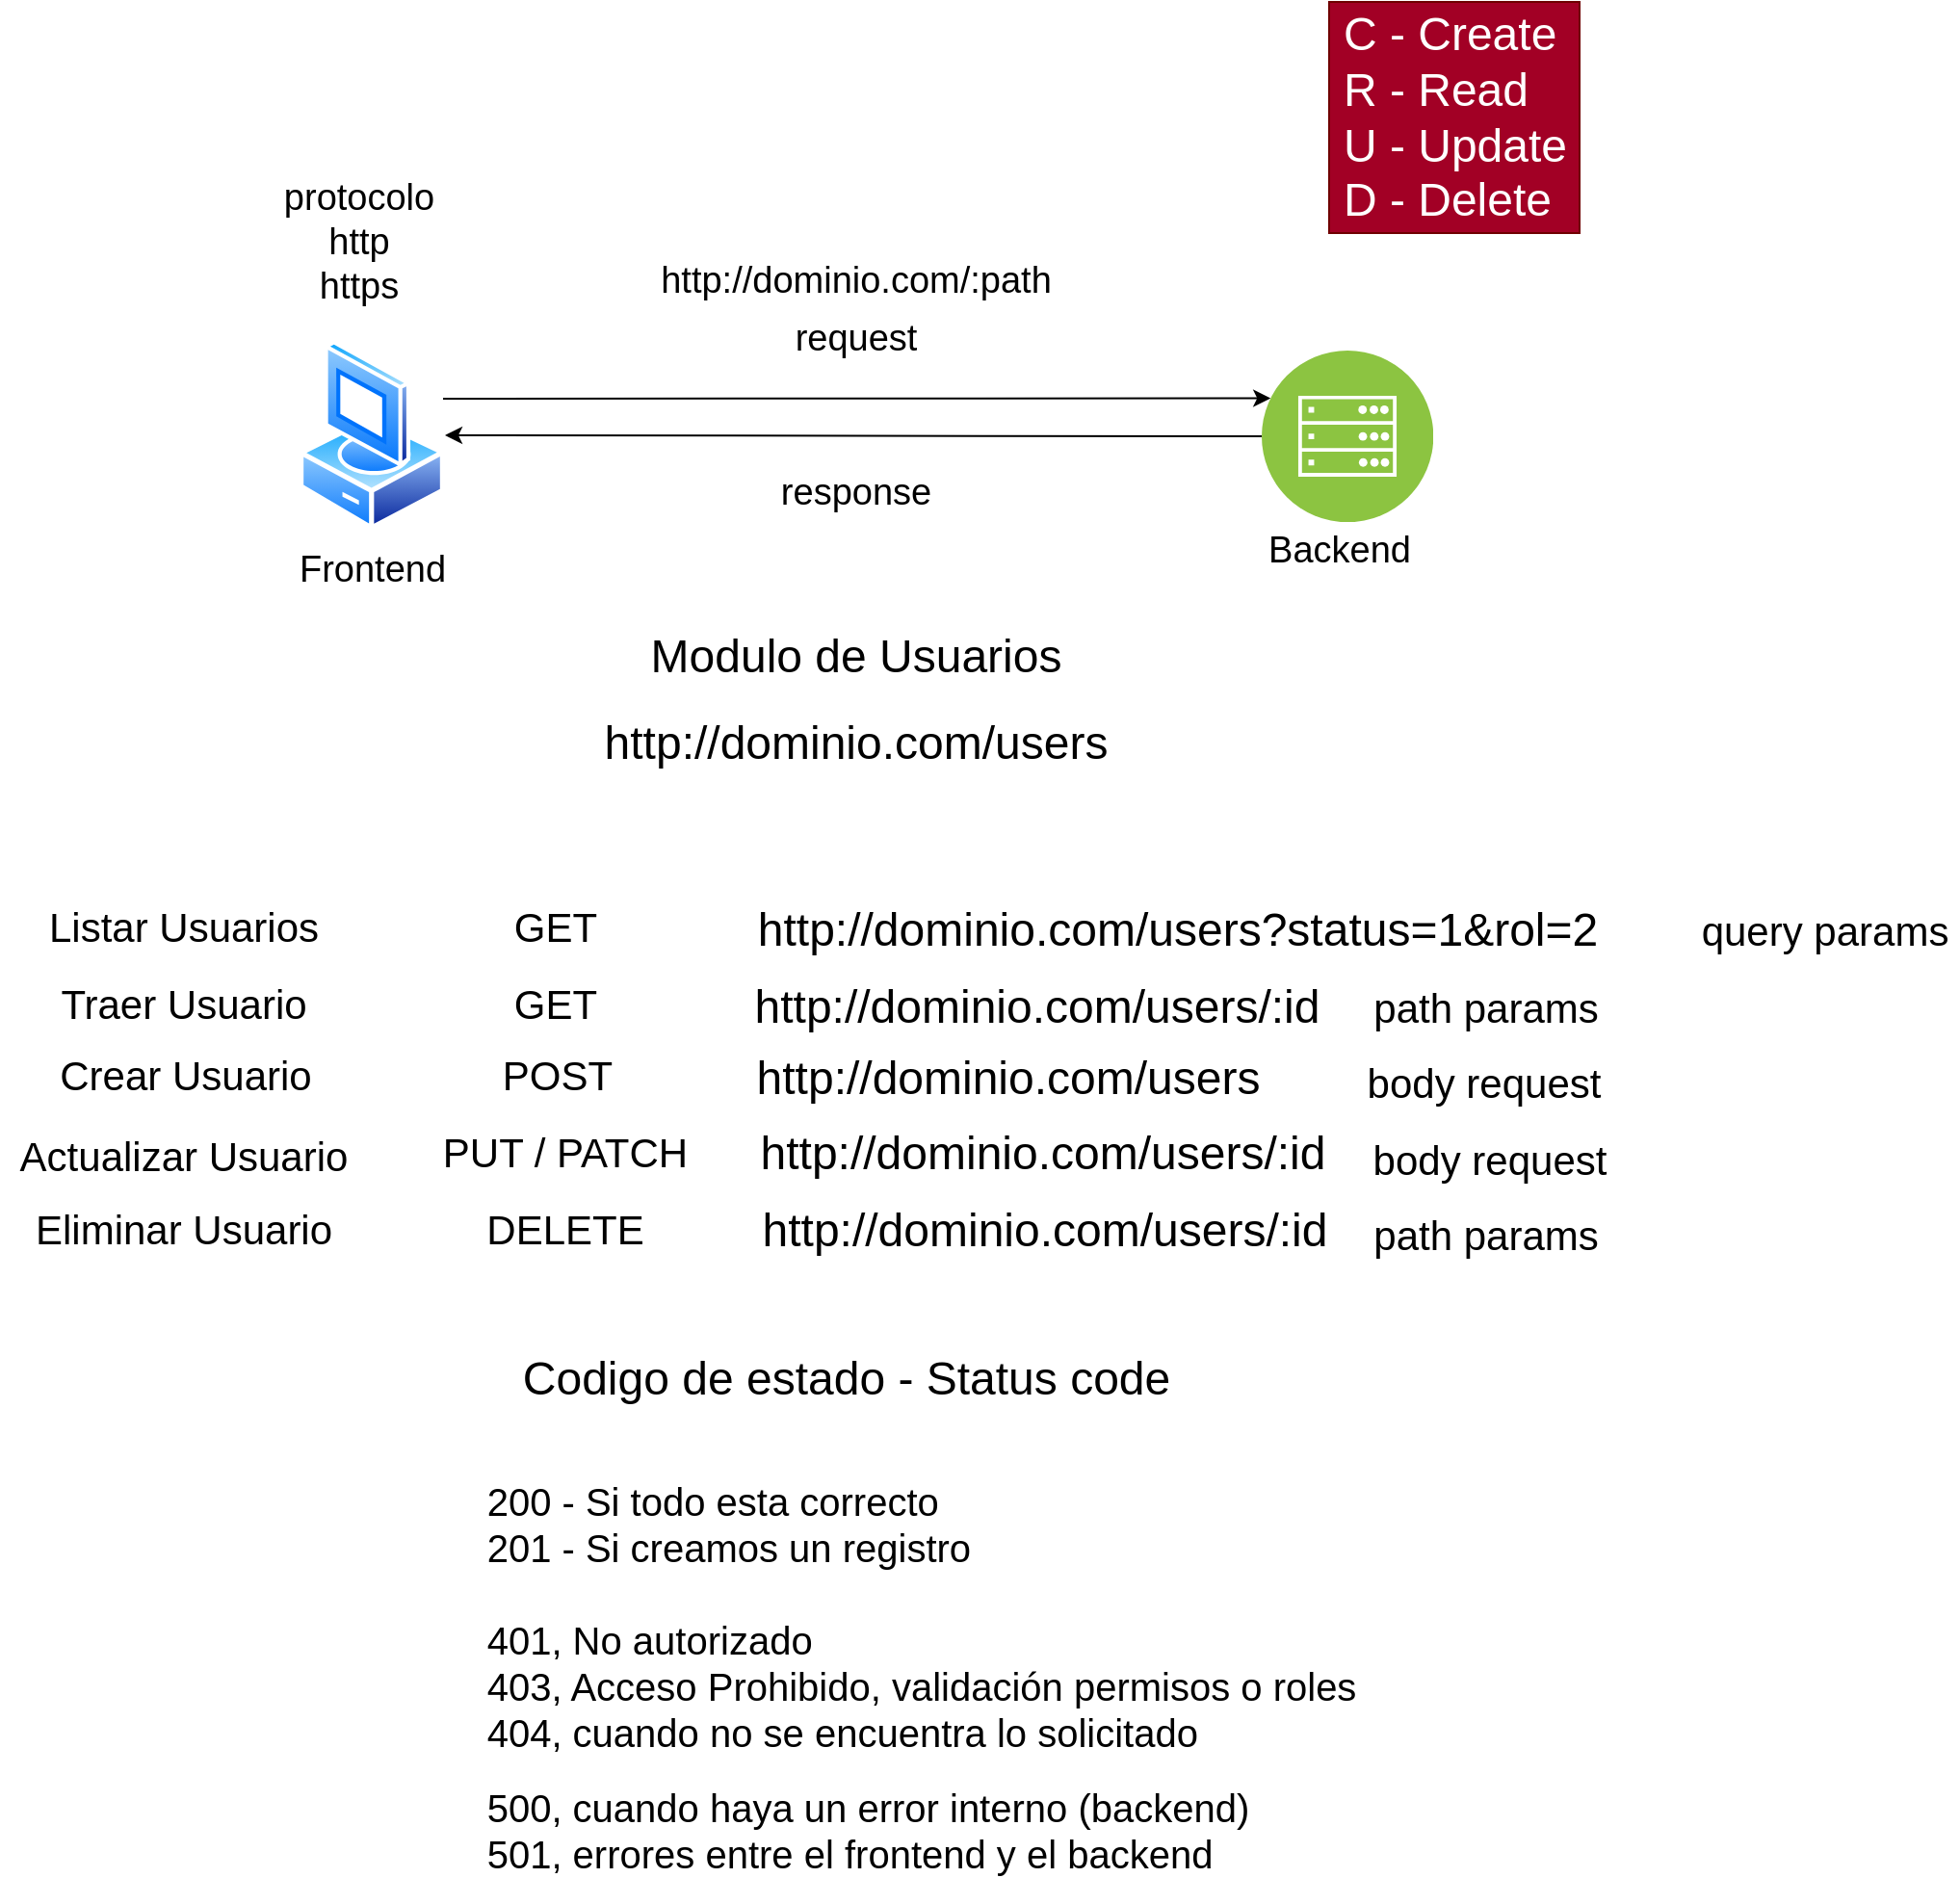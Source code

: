 <mxfile>
    <diagram id="maxA_b2bC7nSDgxd4lFm" name="Página-1">
        <mxGraphModel dx="1854" dy="640" grid="1" gridSize="10" guides="1" tooltips="1" connect="1" arrows="1" fold="1" page="1" pageScale="1" pageWidth="827" pageHeight="1169" math="0" shadow="0">
            <root>
                <mxCell id="0"/>
                <mxCell id="1" parent="0"/>
                <mxCell id="6" style="edgeStyle=none;html=1;entryX=0;entryY=0.25;entryDx=0;entryDy=0;fontSize=19;" parent="1" target="3" edge="1">
                    <mxGeometry relative="1" as="geometry">
                        <mxPoint x="200" y="226" as="sourcePoint"/>
                    </mxGeometry>
                </mxCell>
                <mxCell id="2" value="" style="aspect=fixed;perimeter=ellipsePerimeter;html=1;align=center;shadow=0;dashed=0;spacingTop=3;image;image=img/lib/active_directory/vista_client.svg;" parent="1" vertex="1">
                    <mxGeometry x="125" y="195" width="76" height="100" as="geometry"/>
                </mxCell>
                <mxCell id="10" style="edgeStyle=none;html=1;exitX=0;exitY=0.5;exitDx=0;exitDy=0;entryX=1;entryY=0.5;entryDx=0;entryDy=0;fontSize=19;" parent="1" source="3" target="2" edge="1">
                    <mxGeometry relative="1" as="geometry"/>
                </mxCell>
                <mxCell id="3" value="" style="aspect=fixed;perimeter=ellipsePerimeter;html=1;align=center;shadow=0;dashed=0;fontColor=#4277BB;labelBackgroundColor=#ffffff;fontSize=12;spacingTop=3;image;image=img/lib/ibm/infrastructure/mobile_backend.svg;" parent="1" vertex="1">
                    <mxGeometry x="625" y="201" width="89" height="89" as="geometry"/>
                </mxCell>
                <mxCell id="4" value="&lt;font style=&quot;font-size: 19px&quot;&gt;Frontend&lt;/font&gt;" style="text;html=1;align=center;verticalAlign=middle;resizable=0;points=[];autosize=1;strokeColor=none;fillColor=none;" parent="1" vertex="1">
                    <mxGeometry x="118" y="305" width="90" height="20" as="geometry"/>
                </mxCell>
                <mxCell id="5" value="&lt;font style=&quot;font-size: 19px&quot;&gt;Backend&lt;/font&gt;" style="text;html=1;align=center;verticalAlign=middle;resizable=0;points=[];autosize=1;strokeColor=none;fillColor=none;" parent="1" vertex="1">
                    <mxGeometry x="620" y="295" width="90" height="20" as="geometry"/>
                </mxCell>
                <mxCell id="7" value="request" style="text;html=1;align=center;verticalAlign=middle;resizable=0;points=[];autosize=1;strokeColor=none;fillColor=none;fontSize=19;" parent="1" vertex="1">
                    <mxGeometry x="374" y="180" width="80" height="30" as="geometry"/>
                </mxCell>
                <mxCell id="8" value="protocolo&lt;br&gt;http&lt;br&gt;https" style="text;html=1;align=center;verticalAlign=middle;resizable=0;points=[];autosize=1;strokeColor=none;fillColor=none;fontSize=19;" parent="1" vertex="1">
                    <mxGeometry x="111" y="110" width="90" height="70" as="geometry"/>
                </mxCell>
                <mxCell id="9" value="http://dominio.com/:path" style="text;html=1;align=center;verticalAlign=middle;resizable=0;points=[];autosize=1;strokeColor=none;fillColor=none;fontSize=19;" parent="1" vertex="1">
                    <mxGeometry x="304" y="150" width="220" height="30" as="geometry"/>
                </mxCell>
                <mxCell id="11" value="response" style="text;html=1;align=center;verticalAlign=middle;resizable=0;points=[];autosize=1;strokeColor=none;fillColor=none;fontSize=19;" parent="1" vertex="1">
                    <mxGeometry x="368.5" y="260" width="90" height="30" as="geometry"/>
                </mxCell>
                <mxCell id="12" value="&lt;font style=&quot;font-size: 24px&quot;&gt;Modulo de Usuarios&lt;/font&gt;" style="text;html=1;align=center;verticalAlign=middle;resizable=0;points=[];autosize=1;strokeColor=none;fillColor=none;fontSize=19;" parent="1" vertex="1">
                    <mxGeometry x="299" y="345" width="230" height="30" as="geometry"/>
                </mxCell>
                <mxCell id="13" value="http://dominio.com/users" style="text;html=1;align=center;verticalAlign=middle;resizable=0;points=[];autosize=1;strokeColor=none;fillColor=none;fontSize=24;" parent="1" vertex="1">
                    <mxGeometry x="274" y="390" width="280" height="30" as="geometry"/>
                </mxCell>
                <mxCell id="14" value="&lt;div style=&quot;text-align: justify&quot;&gt;&lt;span&gt;C - Create&lt;/span&gt;&lt;/div&gt;&lt;div style=&quot;text-align: justify&quot;&gt;&lt;span&gt;R - Read&lt;/span&gt;&lt;/div&gt;&lt;div style=&quot;text-align: justify&quot;&gt;&lt;span&gt;U - Update&lt;/span&gt;&lt;/div&gt;&lt;div style=&quot;text-align: justify&quot;&gt;&lt;span&gt;D - Delete&lt;/span&gt;&lt;/div&gt;" style="text;html=1;align=center;verticalAlign=middle;resizable=0;points=[];autosize=1;strokeColor=#6F0000;fillColor=#a20025;fontSize=24;fontColor=#ffffff;" parent="1" vertex="1">
                    <mxGeometry x="660" y="20" width="130" height="120" as="geometry"/>
                </mxCell>
                <mxCell id="15" value="&lt;font style=&quot;font-size: 21px&quot;&gt;Listar Usuarios&lt;/font&gt;" style="text;html=1;align=center;verticalAlign=middle;resizable=0;points=[];autosize=1;strokeColor=none;fillColor=none;fontSize=24;" parent="1" vertex="1">
                    <mxGeometry x="-15" y="479.5" width="160" height="40" as="geometry"/>
                </mxCell>
                <mxCell id="16" value="&lt;font style=&quot;font-size: 21px&quot;&gt;GET&lt;/font&gt;" style="text;html=1;align=center;verticalAlign=middle;resizable=0;points=[];autosize=1;strokeColor=none;fillColor=none;fontSize=24;" parent="1" vertex="1">
                    <mxGeometry x="227.5" y="480" width="60" height="40" as="geometry"/>
                </mxCell>
                <mxCell id="17" value="http://dominio.com/users?status=1&amp;amp;rol=2" style="text;html=1;align=center;verticalAlign=middle;resizable=0;points=[];autosize=1;strokeColor=none;fillColor=none;fontSize=24;" parent="1" vertex="1">
                    <mxGeometry x="355.5" y="487" width="450" height="30" as="geometry"/>
                </mxCell>
                <mxCell id="18" value="&lt;span style=&quot;font-size: 21px&quot;&gt;Traer Usuario&lt;/span&gt;" style="text;html=1;align=center;verticalAlign=middle;resizable=0;points=[];autosize=1;strokeColor=none;fillColor=none;fontSize=24;" parent="1" vertex="1">
                    <mxGeometry x="-5" y="519.5" width="140" height="40" as="geometry"/>
                </mxCell>
                <mxCell id="19" value="&lt;font style=&quot;font-size: 21px&quot;&gt;GET&lt;/font&gt;" style="text;html=1;align=center;verticalAlign=middle;resizable=0;points=[];autosize=1;strokeColor=none;fillColor=none;fontSize=24;" parent="1" vertex="1">
                    <mxGeometry x="227.5" y="520" width="60" height="40" as="geometry"/>
                </mxCell>
                <mxCell id="20" value="http://dominio.com/users/:id" style="text;html=1;align=center;verticalAlign=middle;resizable=0;points=[];autosize=1;strokeColor=none;fillColor=none;fontSize=24;" parent="1" vertex="1">
                    <mxGeometry x="352.5" y="527" width="310" height="30" as="geometry"/>
                </mxCell>
                <mxCell id="21" value="path params" style="text;html=1;align=center;verticalAlign=middle;resizable=0;points=[];autosize=1;strokeColor=none;fillColor=none;fontSize=21;" parent="1" vertex="1">
                    <mxGeometry x="675.5" y="527" width="130" height="30" as="geometry"/>
                </mxCell>
                <mxCell id="22" value="&lt;font style=&quot;font-size: 21px&quot;&gt;Crear Usuario&lt;/font&gt;" style="text;html=1;align=center;verticalAlign=middle;resizable=0;points=[];autosize=1;strokeColor=none;fillColor=none;fontSize=24;" parent="1" vertex="1">
                    <mxGeometry x="-9" y="556.5" width="150" height="40" as="geometry"/>
                </mxCell>
                <mxCell id="23" value="&lt;font style=&quot;font-size: 21px&quot;&gt;POST&lt;/font&gt;" style="text;html=1;align=center;verticalAlign=middle;resizable=0;points=[];autosize=1;strokeColor=none;fillColor=none;fontSize=24;" parent="1" vertex="1">
                    <mxGeometry x="223.5" y="557" width="70" height="40" as="geometry"/>
                </mxCell>
                <mxCell id="24" value="http://dominio.com/users" style="text;html=1;align=center;verticalAlign=middle;resizable=0;points=[];autosize=1;strokeColor=none;fillColor=none;fontSize=24;" parent="1" vertex="1">
                    <mxGeometry x="352.5" y="564" width="280" height="30" as="geometry"/>
                </mxCell>
                <mxCell id="25" value="body request" style="text;html=1;align=center;verticalAlign=middle;resizable=0;points=[];autosize=1;strokeColor=none;fillColor=none;fontSize=21;" parent="1" vertex="1">
                    <mxGeometry x="669.5" y="566" width="140" height="30" as="geometry"/>
                </mxCell>
                <mxCell id="26" value="query params" style="text;html=1;align=center;verticalAlign=middle;resizable=0;points=[];autosize=1;strokeColor=none;fillColor=none;fontSize=21;" parent="1" vertex="1">
                    <mxGeometry x="846.5" y="487" width="140" height="30" as="geometry"/>
                </mxCell>
                <mxCell id="28" value="&lt;font style=&quot;font-size: 21px&quot;&gt;Actualizar Usuario&lt;/font&gt;" style="text;html=1;align=center;verticalAlign=middle;resizable=0;points=[];autosize=1;strokeColor=none;fillColor=none;fontSize=24;" parent="1" vertex="1">
                    <mxGeometry x="-30" y="598.5" width="190" height="40" as="geometry"/>
                </mxCell>
                <mxCell id="29" value="&lt;font style=&quot;font-size: 21px&quot;&gt;PUT / PATCH&lt;/font&gt;" style="text;html=1;align=center;verticalAlign=middle;resizable=0;points=[];autosize=1;strokeColor=none;fillColor=none;fontSize=24;" parent="1" vertex="1">
                    <mxGeometry x="192.5" y="597" width="140" height="40" as="geometry"/>
                </mxCell>
                <mxCell id="30" value="http://dominio.com/users/:id" style="text;html=1;align=center;verticalAlign=middle;resizable=0;points=[];autosize=1;strokeColor=none;fillColor=none;fontSize=24;" parent="1" vertex="1">
                    <mxGeometry x="355.5" y="603" width="310" height="30" as="geometry"/>
                </mxCell>
                <mxCell id="31" value="body request" style="text;html=1;align=center;verticalAlign=middle;resizable=0;points=[];autosize=1;strokeColor=none;fillColor=none;fontSize=21;" parent="1" vertex="1">
                    <mxGeometry x="672.5" y="606" width="140" height="30" as="geometry"/>
                </mxCell>
                <mxCell id="32" value="&lt;font style=&quot;font-size: 21px&quot;&gt;Eliminar Usuario&lt;/font&gt;" style="text;html=1;align=center;verticalAlign=middle;resizable=0;points=[];autosize=1;strokeColor=none;fillColor=none;fontSize=24;" parent="1" vertex="1">
                    <mxGeometry x="-20" y="636.5" width="170" height="40" as="geometry"/>
                </mxCell>
                <mxCell id="33" value="&lt;span style=&quot;font-size: 21px&quot;&gt;DELETE&lt;/span&gt;" style="text;html=1;align=center;verticalAlign=middle;resizable=0;points=[];autosize=1;strokeColor=none;fillColor=none;fontSize=24;" parent="1" vertex="1">
                    <mxGeometry x="212.5" y="637" width="100" height="40" as="geometry"/>
                </mxCell>
                <mxCell id="34" value="http://dominio.com/users/:id" style="text;html=1;align=center;verticalAlign=middle;resizable=0;points=[];autosize=1;strokeColor=none;fillColor=none;fontSize=24;" parent="1" vertex="1">
                    <mxGeometry x="356.5" y="643" width="310" height="30" as="geometry"/>
                </mxCell>
                <mxCell id="36" value="path params" style="text;html=1;align=center;verticalAlign=middle;resizable=0;points=[];autosize=1;strokeColor=none;fillColor=none;fontSize=21;" parent="1" vertex="1">
                    <mxGeometry x="675.5" y="645" width="130" height="30" as="geometry"/>
                </mxCell>
                <mxCell id="37" value="&lt;span style=&quot;font-size: 24px&quot;&gt;Codigo de estado - Status code&lt;/span&gt;" style="text;html=1;align=center;verticalAlign=middle;resizable=0;points=[];autosize=1;strokeColor=none;fillColor=none;fontSize=19;" vertex="1" parent="1">
                    <mxGeometry x="234" y="720" width="350" height="30" as="geometry"/>
                </mxCell>
                <mxCell id="38" value="&lt;div style=&quot;text-align: justify&quot;&gt;&lt;span style=&quot;font-size: 20px&quot;&gt;200 - Si todo esta correcto&lt;/span&gt;&lt;/div&gt;&lt;font&gt;&lt;div style=&quot;font-size: 20px ; text-align: justify&quot;&gt;&lt;span&gt;201 - Si creamos un registro&lt;/span&gt;&lt;/div&gt;&lt;div style=&quot;text-align: justify&quot;&gt;&lt;span style=&quot;font-size: 20px&quot;&gt;&lt;br&gt;&lt;/span&gt;&lt;/div&gt;&lt;span style=&quot;font-size: 20px&quot;&gt;&lt;div style=&quot;text-align: justify&quot;&gt;&lt;span&gt;401, No autorizado&lt;br&gt;403, Acceso Prohibido, validación permisos o roles&lt;br&gt;404, cuando no se encuentra lo solicitado&lt;/span&gt;&lt;/div&gt;&lt;/span&gt;&lt;div style=&quot;text-align: justify&quot;&gt;&lt;br&gt;&lt;/div&gt;&lt;span style=&quot;font-size: 20px&quot;&gt;&lt;div style=&quot;text-align: justify&quot;&gt;&lt;span&gt;500, cuando haya un error interno (backend)&lt;/span&gt;&lt;/div&gt;&lt;/span&gt;&lt;span style=&quot;font-size: 20px&quot;&gt;&lt;div style=&quot;text-align: justify&quot;&gt;&lt;span&gt;501, errores entre el frontend y el backend&lt;/span&gt;&lt;/div&gt;&lt;/span&gt;&lt;/font&gt;" style="text;html=1;align=center;verticalAlign=middle;resizable=0;points=[];autosize=1;strokeColor=none;fillColor=none;" vertex="1" parent="1">
                    <mxGeometry x="212.5" y="820" width="470" height="140" as="geometry"/>
                </mxCell>
            </root>
        </mxGraphModel>
    </diagram>
</mxfile>